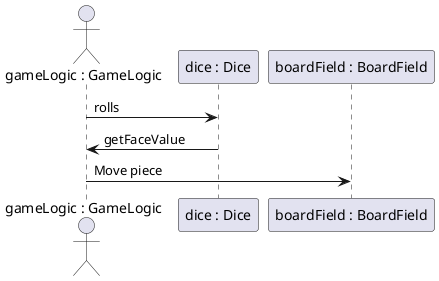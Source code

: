 @startuml sequence_diagram
actor "gameLogic : GameLogic"
participant "dice : Dice"
participant "boardField : BoardField"

"gameLogic : GameLogic" -> "dice : Dice": rolls
"dice : Dice" -> "gameLogic : GameLogic": getFaceValue
"gameLogic : GameLogic" -> "boardField : BoardField": Move piece
@enduml
